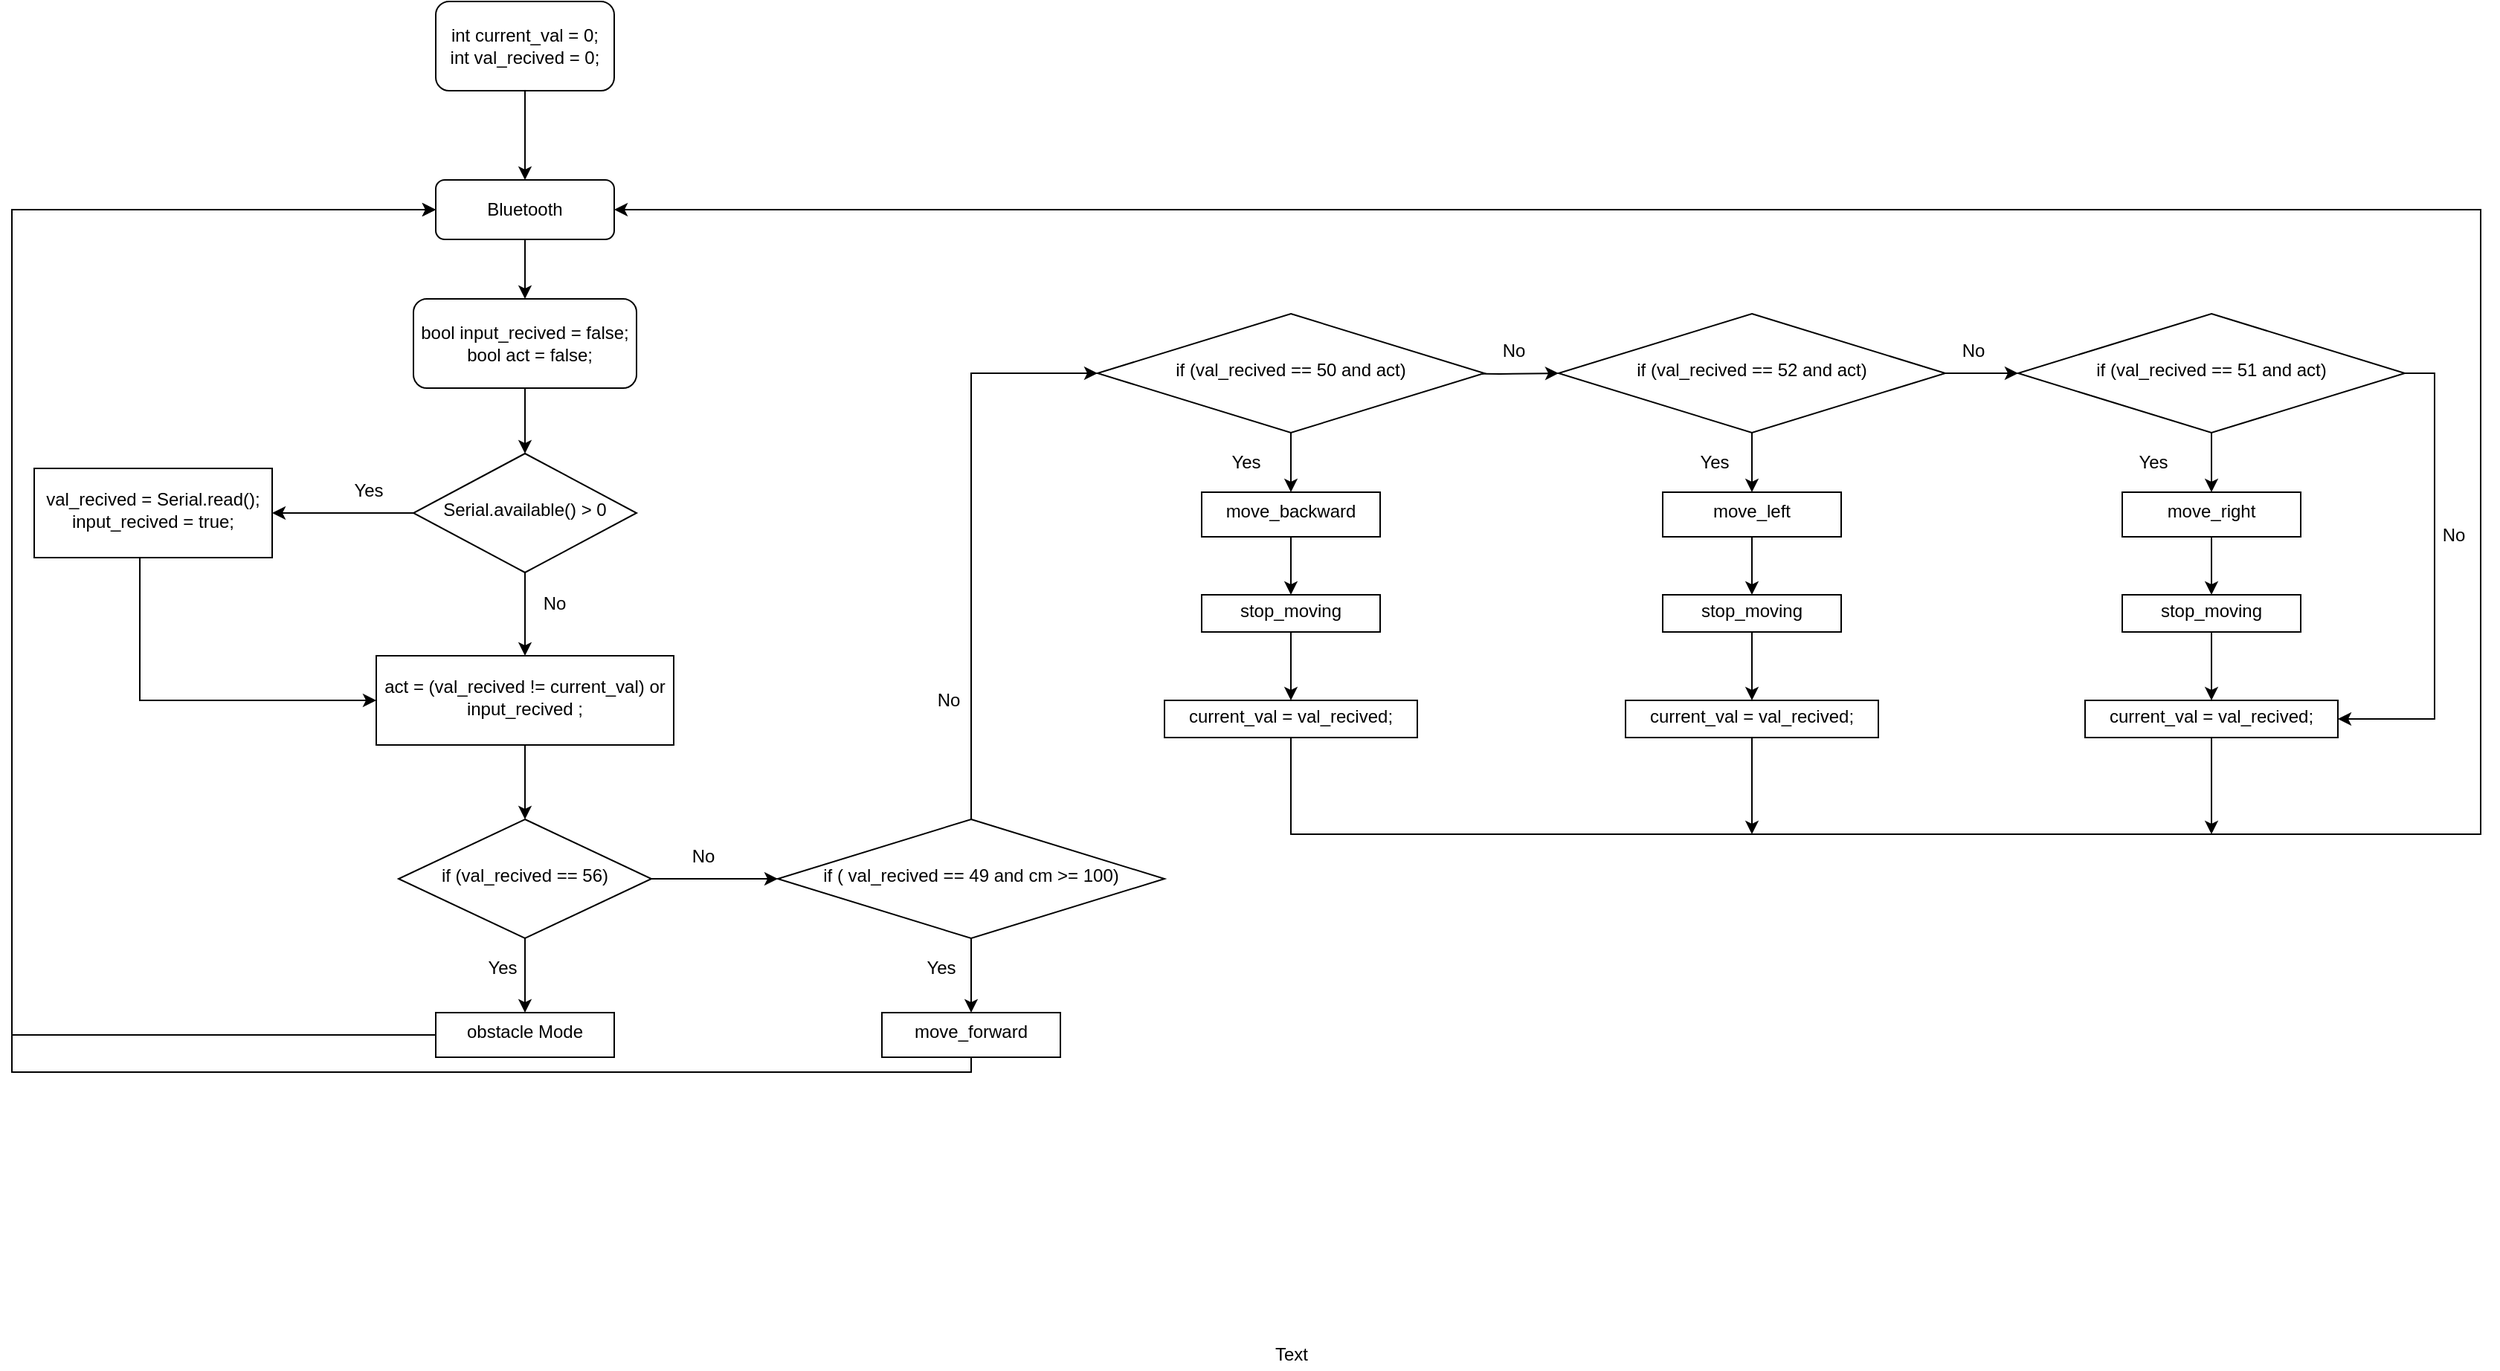 <mxfile version="15.8.7" type="device"><diagram id="C5RBs43oDa-KdzZeNtuy" name="Bluetooth"><mxGraphModel dx="2571" dy="2416" grid="1" gridSize="10" guides="1" tooltips="1" connect="1" arrows="1" fold="1" page="1" pageScale="1" pageWidth="827" pageHeight="1169" math="0" shadow="0"><root><mxCell id="WIyWlLk6GJQsqaUBKTNV-0"/><mxCell id="WIyWlLk6GJQsqaUBKTNV-1" parent="WIyWlLk6GJQsqaUBKTNV-0"/><mxCell id="EGloR7HXyGj_BB4Ntyn2-7" value="" style="edgeStyle=orthogonalEdgeStyle;rounded=0;orthogonalLoop=1;jettySize=auto;html=1;" edge="1" parent="WIyWlLk6GJQsqaUBKTNV-1" source="WIyWlLk6GJQsqaUBKTNV-3" target="EGloR7HXyGj_BB4Ntyn2-6"><mxGeometry relative="1" as="geometry"/></mxCell><mxCell id="WIyWlLk6GJQsqaUBKTNV-3" value="Bluetooth" style="rounded=1;whiteSpace=wrap;html=1;fontSize=12;glass=0;strokeWidth=1;shadow=0;" parent="WIyWlLk6GJQsqaUBKTNV-1" vertex="1"><mxGeometry x="275" y="40" width="120" height="40" as="geometry"/></mxCell><mxCell id="EGloR7HXyGj_BB4Ntyn2-10" value="" style="edgeStyle=orthogonalEdgeStyle;rounded=0;orthogonalLoop=1;jettySize=auto;html=1;" edge="1" parent="WIyWlLk6GJQsqaUBKTNV-1" source="EGloR7HXyGj_BB4Ntyn2-0" target="EGloR7HXyGj_BB4Ntyn2-9"><mxGeometry relative="1" as="geometry"/></mxCell><mxCell id="EGloR7HXyGj_BB4Ntyn2-12" value="" style="edgeStyle=orthogonalEdgeStyle;rounded=0;orthogonalLoop=1;jettySize=auto;html=1;" edge="1" parent="WIyWlLk6GJQsqaUBKTNV-1" source="EGloR7HXyGj_BB4Ntyn2-0" target="EGloR7HXyGj_BB4Ntyn2-11"><mxGeometry relative="1" as="geometry"/></mxCell><mxCell id="EGloR7HXyGj_BB4Ntyn2-0" value="Serial.available() &amp;gt; 0" style="rhombus;whiteSpace=wrap;html=1;shadow=0;fontFamily=Helvetica;fontSize=12;align=center;strokeWidth=1;spacing=6;spacingTop=-4;" vertex="1" parent="WIyWlLk6GJQsqaUBKTNV-1"><mxGeometry x="260" y="224" width="150" height="80" as="geometry"/></mxCell><mxCell id="EGloR7HXyGj_BB4Ntyn2-8" value="" style="edgeStyle=orthogonalEdgeStyle;rounded=0;orthogonalLoop=1;jettySize=auto;html=1;" edge="1" parent="WIyWlLk6GJQsqaUBKTNV-1" source="EGloR7HXyGj_BB4Ntyn2-6" target="EGloR7HXyGj_BB4Ntyn2-0"><mxGeometry relative="1" as="geometry"/></mxCell><mxCell id="EGloR7HXyGj_BB4Ntyn2-6" value="&lt;div&gt;bool input_recived = false;&lt;/div&gt;&lt;div&gt;&amp;nbsp; bool act = false;&lt;/div&gt;" style="whiteSpace=wrap;html=1;rounded=1;shadow=0;strokeWidth=1;glass=0;" vertex="1" parent="WIyWlLk6GJQsqaUBKTNV-1"><mxGeometry x="260" y="120" width="150" height="60" as="geometry"/></mxCell><mxCell id="EGloR7HXyGj_BB4Ntyn2-15" style="edgeStyle=orthogonalEdgeStyle;rounded=0;orthogonalLoop=1;jettySize=auto;html=1;entryX=0;entryY=0.5;entryDx=0;entryDy=0;exitX=0.444;exitY=0.983;exitDx=0;exitDy=0;exitPerimeter=0;" edge="1" parent="WIyWlLk6GJQsqaUBKTNV-1" source="EGloR7HXyGj_BB4Ntyn2-9" target="EGloR7HXyGj_BB4Ntyn2-11"><mxGeometry relative="1" as="geometry"/></mxCell><mxCell id="EGloR7HXyGj_BB4Ntyn2-9" value="val_recived = Serial.read();&lt;br&gt;input_recived = true;" style="whiteSpace=wrap;html=1;shadow=0;strokeWidth=1;spacing=6;spacingTop=-4;" vertex="1" parent="WIyWlLk6GJQsqaUBKTNV-1"><mxGeometry x="5" y="234" width="160" height="60" as="geometry"/></mxCell><mxCell id="EGloR7HXyGj_BB4Ntyn2-35" style="edgeStyle=orthogonalEdgeStyle;rounded=0;orthogonalLoop=1;jettySize=auto;html=1;entryX=0.5;entryY=0;entryDx=0;entryDy=0;" edge="1" parent="WIyWlLk6GJQsqaUBKTNV-1" source="EGloR7HXyGj_BB4Ntyn2-11" target="EGloR7HXyGj_BB4Ntyn2-27"><mxGeometry relative="1" as="geometry"/></mxCell><mxCell id="EGloR7HXyGj_BB4Ntyn2-11" value="act = (val_recived != current_val) or input_recived ;" style="whiteSpace=wrap;html=1;shadow=0;strokeWidth=1;spacing=6;spacingTop=-4;" vertex="1" parent="WIyWlLk6GJQsqaUBKTNV-1"><mxGeometry x="235" y="360" width="200" height="60" as="geometry"/></mxCell><mxCell id="EGloR7HXyGj_BB4Ntyn2-13" value="Yes" style="text;html=1;strokeColor=none;fillColor=none;align=center;verticalAlign=middle;whiteSpace=wrap;rounded=0;" vertex="1" parent="WIyWlLk6GJQsqaUBKTNV-1"><mxGeometry x="200" y="234" width="60" height="30" as="geometry"/></mxCell><mxCell id="EGloR7HXyGj_BB4Ntyn2-14" value="No" style="text;html=1;strokeColor=none;fillColor=none;align=center;verticalAlign=middle;whiteSpace=wrap;rounded=0;" vertex="1" parent="WIyWlLk6GJQsqaUBKTNV-1"><mxGeometry x="325" y="310" width="60" height="30" as="geometry"/></mxCell><mxCell id="EGloR7HXyGj_BB4Ntyn2-18" value="" style="edgeStyle=orthogonalEdgeStyle;rounded=0;orthogonalLoop=1;jettySize=auto;html=1;" edge="1" parent="WIyWlLk6GJQsqaUBKTNV-1" source="EGloR7HXyGj_BB4Ntyn2-16" target="WIyWlLk6GJQsqaUBKTNV-3"><mxGeometry relative="1" as="geometry"/></mxCell><mxCell id="EGloR7HXyGj_BB4Ntyn2-16" value="int current_val = 0;&lt;br&gt;int val_recived = 0;" style="whiteSpace=wrap;html=1;rounded=1;shadow=0;strokeWidth=1;glass=0;" vertex="1" parent="WIyWlLk6GJQsqaUBKTNV-1"><mxGeometry x="275" y="-80" width="120" height="60" as="geometry"/></mxCell><mxCell id="EGloR7HXyGj_BB4Ntyn2-30" value="" style="edgeStyle=orthogonalEdgeStyle;rounded=0;orthogonalLoop=1;jettySize=auto;html=1;exitX=0.5;exitY=1;exitDx=0;exitDy=0;" edge="1" parent="WIyWlLk6GJQsqaUBKTNV-1" source="EGloR7HXyGj_BB4Ntyn2-27" target="EGloR7HXyGj_BB4Ntyn2-29"><mxGeometry relative="1" as="geometry"/></mxCell><mxCell id="EGloR7HXyGj_BB4Ntyn2-40" value="" style="edgeStyle=orthogonalEdgeStyle;rounded=0;orthogonalLoop=1;jettySize=auto;html=1;" edge="1" parent="WIyWlLk6GJQsqaUBKTNV-1" source="EGloR7HXyGj_BB4Ntyn2-27" target="EGloR7HXyGj_BB4Ntyn2-39"><mxGeometry relative="1" as="geometry"/></mxCell><mxCell id="EGloR7HXyGj_BB4Ntyn2-27" value="if (val_recived == 56)" style="rhombus;whiteSpace=wrap;html=1;shadow=0;strokeWidth=1;spacing=6;spacingTop=-4;" vertex="1" parent="WIyWlLk6GJQsqaUBKTNV-1"><mxGeometry x="250" y="470" width="170" height="80" as="geometry"/></mxCell><mxCell id="EGloR7HXyGj_BB4Ntyn2-44" style="edgeStyle=orthogonalEdgeStyle;rounded=0;orthogonalLoop=1;jettySize=auto;html=1;entryX=0;entryY=0.5;entryDx=0;entryDy=0;" edge="1" parent="WIyWlLk6GJQsqaUBKTNV-1" source="EGloR7HXyGj_BB4Ntyn2-29" target="WIyWlLk6GJQsqaUBKTNV-3"><mxGeometry relative="1" as="geometry"><Array as="points"><mxPoint x="-10" y="615"/><mxPoint x="-10" y="60"/></Array></mxGeometry></mxCell><mxCell id="EGloR7HXyGj_BB4Ntyn2-29" value="obstacle Mode" style="whiteSpace=wrap;html=1;shadow=0;strokeWidth=1;spacing=6;spacingTop=-4;" vertex="1" parent="WIyWlLk6GJQsqaUBKTNV-1"><mxGeometry x="275" y="600" width="120" height="30" as="geometry"/></mxCell><mxCell id="EGloR7HXyGj_BB4Ntyn2-34" value="Yes" style="text;html=1;strokeColor=none;fillColor=none;align=center;verticalAlign=middle;whiteSpace=wrap;rounded=0;" vertex="1" parent="WIyWlLk6GJQsqaUBKTNV-1"><mxGeometry x="290" y="555" width="60" height="30" as="geometry"/></mxCell><mxCell id="EGloR7HXyGj_BB4Ntyn2-38" value="No" style="text;html=1;strokeColor=none;fillColor=none;align=center;verticalAlign=middle;whiteSpace=wrap;rounded=0;" vertex="1" parent="WIyWlLk6GJQsqaUBKTNV-1"><mxGeometry x="425" y="480" width="60" height="30" as="geometry"/></mxCell><mxCell id="EGloR7HXyGj_BB4Ntyn2-42" value="" style="edgeStyle=orthogonalEdgeStyle;rounded=0;orthogonalLoop=1;jettySize=auto;html=1;" edge="1" parent="WIyWlLk6GJQsqaUBKTNV-1" source="EGloR7HXyGj_BB4Ntyn2-39" target="EGloR7HXyGj_BB4Ntyn2-41"><mxGeometry relative="1" as="geometry"/></mxCell><mxCell id="EGloR7HXyGj_BB4Ntyn2-91" style="edgeStyle=orthogonalEdgeStyle;rounded=0;orthogonalLoop=1;jettySize=auto;html=1;entryX=0;entryY=0.5;entryDx=0;entryDy=0;" edge="1" parent="WIyWlLk6GJQsqaUBKTNV-1" source="EGloR7HXyGj_BB4Ntyn2-39" target="EGloR7HXyGj_BB4Ntyn2-48"><mxGeometry relative="1" as="geometry"/></mxCell><mxCell id="EGloR7HXyGj_BB4Ntyn2-39" value="if ( val_recived == 49 and cm &amp;gt;= 100)" style="rhombus;whiteSpace=wrap;html=1;shadow=0;strokeWidth=1;spacing=6;spacingTop=-4;" vertex="1" parent="WIyWlLk6GJQsqaUBKTNV-1"><mxGeometry x="505" y="470" width="260" height="80" as="geometry"/></mxCell><mxCell id="EGloR7HXyGj_BB4Ntyn2-45" style="edgeStyle=orthogonalEdgeStyle;rounded=0;orthogonalLoop=1;jettySize=auto;html=1;entryX=0;entryY=0.5;entryDx=0;entryDy=0;" edge="1" parent="WIyWlLk6GJQsqaUBKTNV-1" source="EGloR7HXyGj_BB4Ntyn2-41" target="WIyWlLk6GJQsqaUBKTNV-3"><mxGeometry relative="1" as="geometry"><Array as="points"><mxPoint x="635" y="640"/><mxPoint x="-10" y="640"/><mxPoint x="-10" y="60"/></Array></mxGeometry></mxCell><mxCell id="EGloR7HXyGj_BB4Ntyn2-41" value="move_forward" style="whiteSpace=wrap;html=1;shadow=0;strokeWidth=1;spacing=6;spacingTop=-4;" vertex="1" parent="WIyWlLk6GJQsqaUBKTNV-1"><mxGeometry x="575" y="600" width="120" height="30" as="geometry"/></mxCell><mxCell id="EGloR7HXyGj_BB4Ntyn2-43" value="Yes" style="text;html=1;strokeColor=none;fillColor=none;align=center;verticalAlign=middle;whiteSpace=wrap;rounded=0;" vertex="1" parent="WIyWlLk6GJQsqaUBKTNV-1"><mxGeometry x="585" y="555" width="60" height="30" as="geometry"/></mxCell><mxCell id="EGloR7HXyGj_BB4Ntyn2-52" value="" style="edgeStyle=orthogonalEdgeStyle;rounded=0;orthogonalLoop=1;jettySize=auto;html=1;" edge="1" parent="WIyWlLk6GJQsqaUBKTNV-1" source="EGloR7HXyGj_BB4Ntyn2-48" target="EGloR7HXyGj_BB4Ntyn2-51"><mxGeometry relative="1" as="geometry"/></mxCell><mxCell id="EGloR7HXyGj_BB4Ntyn2-59" value="" style="edgeStyle=orthogonalEdgeStyle;rounded=0;orthogonalLoop=1;jettySize=auto;html=1;" edge="1" parent="WIyWlLk6GJQsqaUBKTNV-1" target="EGloR7HXyGj_BB4Ntyn2-58"><mxGeometry relative="1" as="geometry"><mxPoint x="950" y="170" as="sourcePoint"/></mxGeometry></mxCell><mxCell id="EGloR7HXyGj_BB4Ntyn2-48" value="if (val_recived == 50 and act)" style="rhombus;whiteSpace=wrap;html=1;shadow=0;strokeWidth=1;spacing=6;spacingTop=-4;" vertex="1" parent="WIyWlLk6GJQsqaUBKTNV-1"><mxGeometry x="720" y="130" width="260" height="80" as="geometry"/></mxCell><mxCell id="EGloR7HXyGj_BB4Ntyn2-56" value="" style="edgeStyle=orthogonalEdgeStyle;rounded=0;orthogonalLoop=1;jettySize=auto;html=1;" edge="1" parent="WIyWlLk6GJQsqaUBKTNV-1" source="EGloR7HXyGj_BB4Ntyn2-51" target="EGloR7HXyGj_BB4Ntyn2-55"><mxGeometry relative="1" as="geometry"/></mxCell><mxCell id="EGloR7HXyGj_BB4Ntyn2-51" value="move_backward" style="whiteSpace=wrap;html=1;shadow=0;strokeWidth=1;spacing=6;spacingTop=-4;" vertex="1" parent="WIyWlLk6GJQsqaUBKTNV-1"><mxGeometry x="790" y="250" width="120" height="30" as="geometry"/></mxCell><mxCell id="EGloR7HXyGj_BB4Ntyn2-53" value="Yes" style="text;html=1;strokeColor=none;fillColor=none;align=center;verticalAlign=middle;whiteSpace=wrap;rounded=0;" vertex="1" parent="WIyWlLk6GJQsqaUBKTNV-1"><mxGeometry x="790" y="215" width="60" height="30" as="geometry"/></mxCell><mxCell id="EGloR7HXyGj_BB4Ntyn2-84" value="" style="edgeStyle=orthogonalEdgeStyle;rounded=0;orthogonalLoop=1;jettySize=auto;html=1;" edge="1" parent="WIyWlLk6GJQsqaUBKTNV-1" source="EGloR7HXyGj_BB4Ntyn2-55" target="EGloR7HXyGj_BB4Ntyn2-83"><mxGeometry relative="1" as="geometry"/></mxCell><mxCell id="EGloR7HXyGj_BB4Ntyn2-55" value="stop_moving" style="whiteSpace=wrap;html=1;shadow=0;strokeWidth=1;spacing=6;spacingTop=-4;" vertex="1" parent="WIyWlLk6GJQsqaUBKTNV-1"><mxGeometry x="790" y="319" width="120" height="25" as="geometry"/></mxCell><mxCell id="EGloR7HXyGj_BB4Ntyn2-67" style="edgeStyle=orthogonalEdgeStyle;rounded=0;orthogonalLoop=1;jettySize=auto;html=1;entryX=0.5;entryY=0;entryDx=0;entryDy=0;" edge="1" parent="WIyWlLk6GJQsqaUBKTNV-1" source="EGloR7HXyGj_BB4Ntyn2-58" target="EGloR7HXyGj_BB4Ntyn2-61"><mxGeometry relative="1" as="geometry"/></mxCell><mxCell id="EGloR7HXyGj_BB4Ntyn2-75" value="" style="edgeStyle=orthogonalEdgeStyle;rounded=0;orthogonalLoop=1;jettySize=auto;html=1;" edge="1" parent="WIyWlLk6GJQsqaUBKTNV-1" source="EGloR7HXyGj_BB4Ntyn2-58" target="EGloR7HXyGj_BB4Ntyn2-74"><mxGeometry relative="1" as="geometry"/></mxCell><mxCell id="EGloR7HXyGj_BB4Ntyn2-58" value="if (val_recived == 52 and act)" style="rhombus;whiteSpace=wrap;html=1;shadow=0;strokeWidth=1;spacing=6;spacingTop=-4;" vertex="1" parent="WIyWlLk6GJQsqaUBKTNV-1"><mxGeometry x="1030" y="130" width="260" height="80" as="geometry"/></mxCell><mxCell id="EGloR7HXyGj_BB4Ntyn2-60" value="" style="edgeStyle=orthogonalEdgeStyle;rounded=0;orthogonalLoop=1;jettySize=auto;html=1;" edge="1" parent="WIyWlLk6GJQsqaUBKTNV-1" source="EGloR7HXyGj_BB4Ntyn2-61" target="EGloR7HXyGj_BB4Ntyn2-63"><mxGeometry relative="1" as="geometry"/></mxCell><mxCell id="EGloR7HXyGj_BB4Ntyn2-61" value="move_left" style="whiteSpace=wrap;html=1;shadow=0;strokeWidth=1;spacing=6;spacingTop=-4;" vertex="1" parent="WIyWlLk6GJQsqaUBKTNV-1"><mxGeometry x="1100" y="250" width="120" height="30" as="geometry"/></mxCell><mxCell id="EGloR7HXyGj_BB4Ntyn2-62" value="Yes" style="text;html=1;strokeColor=none;fillColor=none;align=center;verticalAlign=middle;whiteSpace=wrap;rounded=0;" vertex="1" parent="WIyWlLk6GJQsqaUBKTNV-1"><mxGeometry x="1105" y="215" width="60" height="30" as="geometry"/></mxCell><mxCell id="EGloR7HXyGj_BB4Ntyn2-88" value="" style="edgeStyle=orthogonalEdgeStyle;rounded=0;orthogonalLoop=1;jettySize=auto;html=1;" edge="1" parent="WIyWlLk6GJQsqaUBKTNV-1" source="EGloR7HXyGj_BB4Ntyn2-63" target="EGloR7HXyGj_BB4Ntyn2-87"><mxGeometry relative="1" as="geometry"/></mxCell><mxCell id="EGloR7HXyGj_BB4Ntyn2-63" value="stop_moving" style="whiteSpace=wrap;html=1;shadow=0;strokeWidth=1;spacing=6;spacingTop=-4;" vertex="1" parent="WIyWlLk6GJQsqaUBKTNV-1"><mxGeometry x="1100" y="319" width="120" height="25" as="geometry"/></mxCell><mxCell id="EGloR7HXyGj_BB4Ntyn2-69" value="No" style="text;html=1;strokeColor=none;fillColor=none;align=center;verticalAlign=middle;whiteSpace=wrap;rounded=0;" vertex="1" parent="WIyWlLk6GJQsqaUBKTNV-1"><mxGeometry x="970" y="140" width="60" height="30" as="geometry"/></mxCell><mxCell id="EGloR7HXyGj_BB4Ntyn2-81" value="" style="edgeStyle=orthogonalEdgeStyle;rounded=0;orthogonalLoop=1;jettySize=auto;html=1;entryX=0.5;entryY=0;entryDx=0;entryDy=0;" edge="1" parent="WIyWlLk6GJQsqaUBKTNV-1" source="EGloR7HXyGj_BB4Ntyn2-74" target="EGloR7HXyGj_BB4Ntyn2-79"><mxGeometry relative="1" as="geometry"/></mxCell><mxCell id="EGloR7HXyGj_BB4Ntyn2-93" style="edgeStyle=orthogonalEdgeStyle;rounded=0;orthogonalLoop=1;jettySize=auto;html=1;exitX=1;exitY=0.5;exitDx=0;exitDy=0;entryX=1;entryY=0.5;entryDx=0;entryDy=0;" edge="1" parent="WIyWlLk6GJQsqaUBKTNV-1" source="EGloR7HXyGj_BB4Ntyn2-74" target="EGloR7HXyGj_BB4Ntyn2-89"><mxGeometry relative="1" as="geometry"/></mxCell><mxCell id="EGloR7HXyGj_BB4Ntyn2-74" value="if (val_recived == 51 and act)" style="rhombus;whiteSpace=wrap;html=1;shadow=0;strokeWidth=1;spacing=6;spacingTop=-4;" vertex="1" parent="WIyWlLk6GJQsqaUBKTNV-1"><mxGeometry x="1339" y="130" width="260" height="80" as="geometry"/></mxCell><mxCell id="EGloR7HXyGj_BB4Ntyn2-76" value="No" style="text;html=1;strokeColor=none;fillColor=none;align=center;verticalAlign=middle;whiteSpace=wrap;rounded=0;" vertex="1" parent="WIyWlLk6GJQsqaUBKTNV-1"><mxGeometry x="1279" y="140" width="60" height="30" as="geometry"/></mxCell><mxCell id="EGloR7HXyGj_BB4Ntyn2-82" value="" style="edgeStyle=orthogonalEdgeStyle;rounded=0;orthogonalLoop=1;jettySize=auto;html=1;" edge="1" parent="WIyWlLk6GJQsqaUBKTNV-1" source="EGloR7HXyGj_BB4Ntyn2-79" target="EGloR7HXyGj_BB4Ntyn2-80"><mxGeometry relative="1" as="geometry"/></mxCell><mxCell id="EGloR7HXyGj_BB4Ntyn2-79" value="move_right" style="whiteSpace=wrap;html=1;shadow=0;strokeWidth=1;spacing=6;spacingTop=-4;" vertex="1" parent="WIyWlLk6GJQsqaUBKTNV-1"><mxGeometry x="1409" y="250" width="120" height="30" as="geometry"/></mxCell><mxCell id="EGloR7HXyGj_BB4Ntyn2-90" value="" style="edgeStyle=orthogonalEdgeStyle;rounded=0;orthogonalLoop=1;jettySize=auto;html=1;" edge="1" parent="WIyWlLk6GJQsqaUBKTNV-1" source="EGloR7HXyGj_BB4Ntyn2-80" target="EGloR7HXyGj_BB4Ntyn2-89"><mxGeometry relative="1" as="geometry"/></mxCell><mxCell id="EGloR7HXyGj_BB4Ntyn2-80" value="stop_moving" style="whiteSpace=wrap;html=1;shadow=0;strokeWidth=1;spacing=6;spacingTop=-4;" vertex="1" parent="WIyWlLk6GJQsqaUBKTNV-1"><mxGeometry x="1409" y="319" width="120" height="25" as="geometry"/></mxCell><mxCell id="EGloR7HXyGj_BB4Ntyn2-96" style="edgeStyle=orthogonalEdgeStyle;rounded=0;orthogonalLoop=1;jettySize=auto;html=1;entryX=1;entryY=0.5;entryDx=0;entryDy=0;" edge="1" parent="WIyWlLk6GJQsqaUBKTNV-1" source="EGloR7HXyGj_BB4Ntyn2-83" target="WIyWlLk6GJQsqaUBKTNV-3"><mxGeometry relative="1" as="geometry"><Array as="points"><mxPoint x="850" y="480"/><mxPoint x="1650" y="480"/><mxPoint x="1650" y="60"/></Array></mxGeometry></mxCell><mxCell id="EGloR7HXyGj_BB4Ntyn2-83" value="current_val = val_recived;" style="whiteSpace=wrap;html=1;shadow=0;strokeWidth=1;spacing=6;spacingTop=-4;" vertex="1" parent="WIyWlLk6GJQsqaUBKTNV-1"><mxGeometry x="765" y="390" width="170" height="25" as="geometry"/></mxCell><mxCell id="EGloR7HXyGj_BB4Ntyn2-97" style="edgeStyle=orthogonalEdgeStyle;rounded=0;orthogonalLoop=1;jettySize=auto;html=1;" edge="1" parent="WIyWlLk6GJQsqaUBKTNV-1" source="EGloR7HXyGj_BB4Ntyn2-87"><mxGeometry relative="1" as="geometry"><mxPoint x="1160" y="480" as="targetPoint"/></mxGeometry></mxCell><mxCell id="EGloR7HXyGj_BB4Ntyn2-87" value="current_val = val_recived;" style="whiteSpace=wrap;html=1;shadow=0;strokeWidth=1;spacing=6;spacingTop=-4;" vertex="1" parent="WIyWlLk6GJQsqaUBKTNV-1"><mxGeometry x="1075" y="390" width="170" height="25" as="geometry"/></mxCell><mxCell id="EGloR7HXyGj_BB4Ntyn2-98" style="edgeStyle=orthogonalEdgeStyle;rounded=0;orthogonalLoop=1;jettySize=auto;html=1;" edge="1" parent="WIyWlLk6GJQsqaUBKTNV-1" source="EGloR7HXyGj_BB4Ntyn2-89"><mxGeometry relative="1" as="geometry"><mxPoint x="1469" y="480" as="targetPoint"/></mxGeometry></mxCell><mxCell id="EGloR7HXyGj_BB4Ntyn2-89" value="current_val = val_recived;" style="whiteSpace=wrap;html=1;shadow=0;strokeWidth=1;spacing=6;spacingTop=-4;" vertex="1" parent="WIyWlLk6GJQsqaUBKTNV-1"><mxGeometry x="1384" y="390" width="170" height="25" as="geometry"/></mxCell><mxCell id="EGloR7HXyGj_BB4Ntyn2-92" value="No" style="text;html=1;strokeColor=none;fillColor=none;align=center;verticalAlign=middle;whiteSpace=wrap;rounded=0;" vertex="1" parent="WIyWlLk6GJQsqaUBKTNV-1"><mxGeometry x="590" y="375" width="60" height="30" as="geometry"/></mxCell><mxCell id="EGloR7HXyGj_BB4Ntyn2-94" value="Yes" style="text;html=1;strokeColor=none;fillColor=none;align=center;verticalAlign=middle;whiteSpace=wrap;rounded=0;" vertex="1" parent="WIyWlLk6GJQsqaUBKTNV-1"><mxGeometry x="1400" y="215" width="60" height="30" as="geometry"/></mxCell><mxCell id="EGloR7HXyGj_BB4Ntyn2-95" value="No" style="text;html=1;strokeColor=none;fillColor=none;align=center;verticalAlign=middle;whiteSpace=wrap;rounded=0;" vertex="1" parent="WIyWlLk6GJQsqaUBKTNV-1"><mxGeometry x="1602" y="264" width="60" height="30" as="geometry"/></mxCell><mxCell id="EGloR7HXyGj_BB4Ntyn2-99" value="Text" style="text;html=1;align=center;verticalAlign=middle;resizable=0;points=[];autosize=1;strokeColor=none;fillColor=none;" vertex="1" parent="WIyWlLk6GJQsqaUBKTNV-1"><mxGeometry x="830" y="820" width="40" height="20" as="geometry"/></mxCell></root></mxGraphModel></diagram></mxfile>